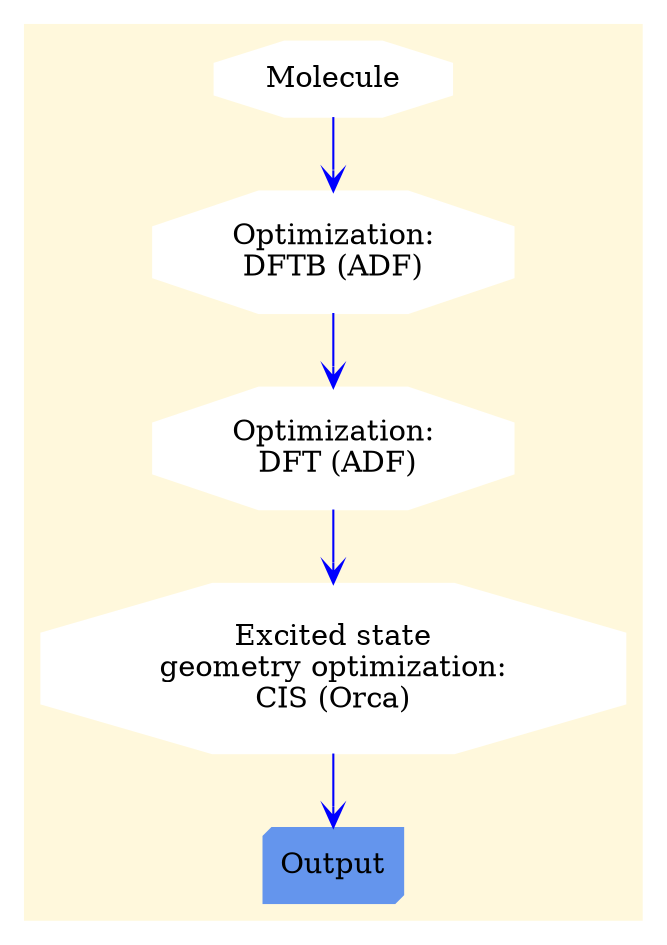digraph G {
	edge[arrowhead=vee]
        graph [ dpi = 300 ];
	newrank=true;
	compound=true;
	subgraph clusterdist {
	     node[style=filled, color=white, shape=octagon];
	     edge[color=blue]
	     gi[label="Molecule"];
	     dftb[label="Optimization:\nDFTB (ADF)"];
	     dft[label="Optimization:\n DFT (ADF)"];
	     es[label="Excited state\ngeometry optimization:\nCIS (Orca)"]
	     rs[label="Output", shape=box3d, color=cornflowerblue, style=filled]	
	     gi -> dftb;
	     dftb -> dft;
	     dft -> es;
	     es -> rs;

	     style=filled;
	     color=cornsilk;
	}
} 